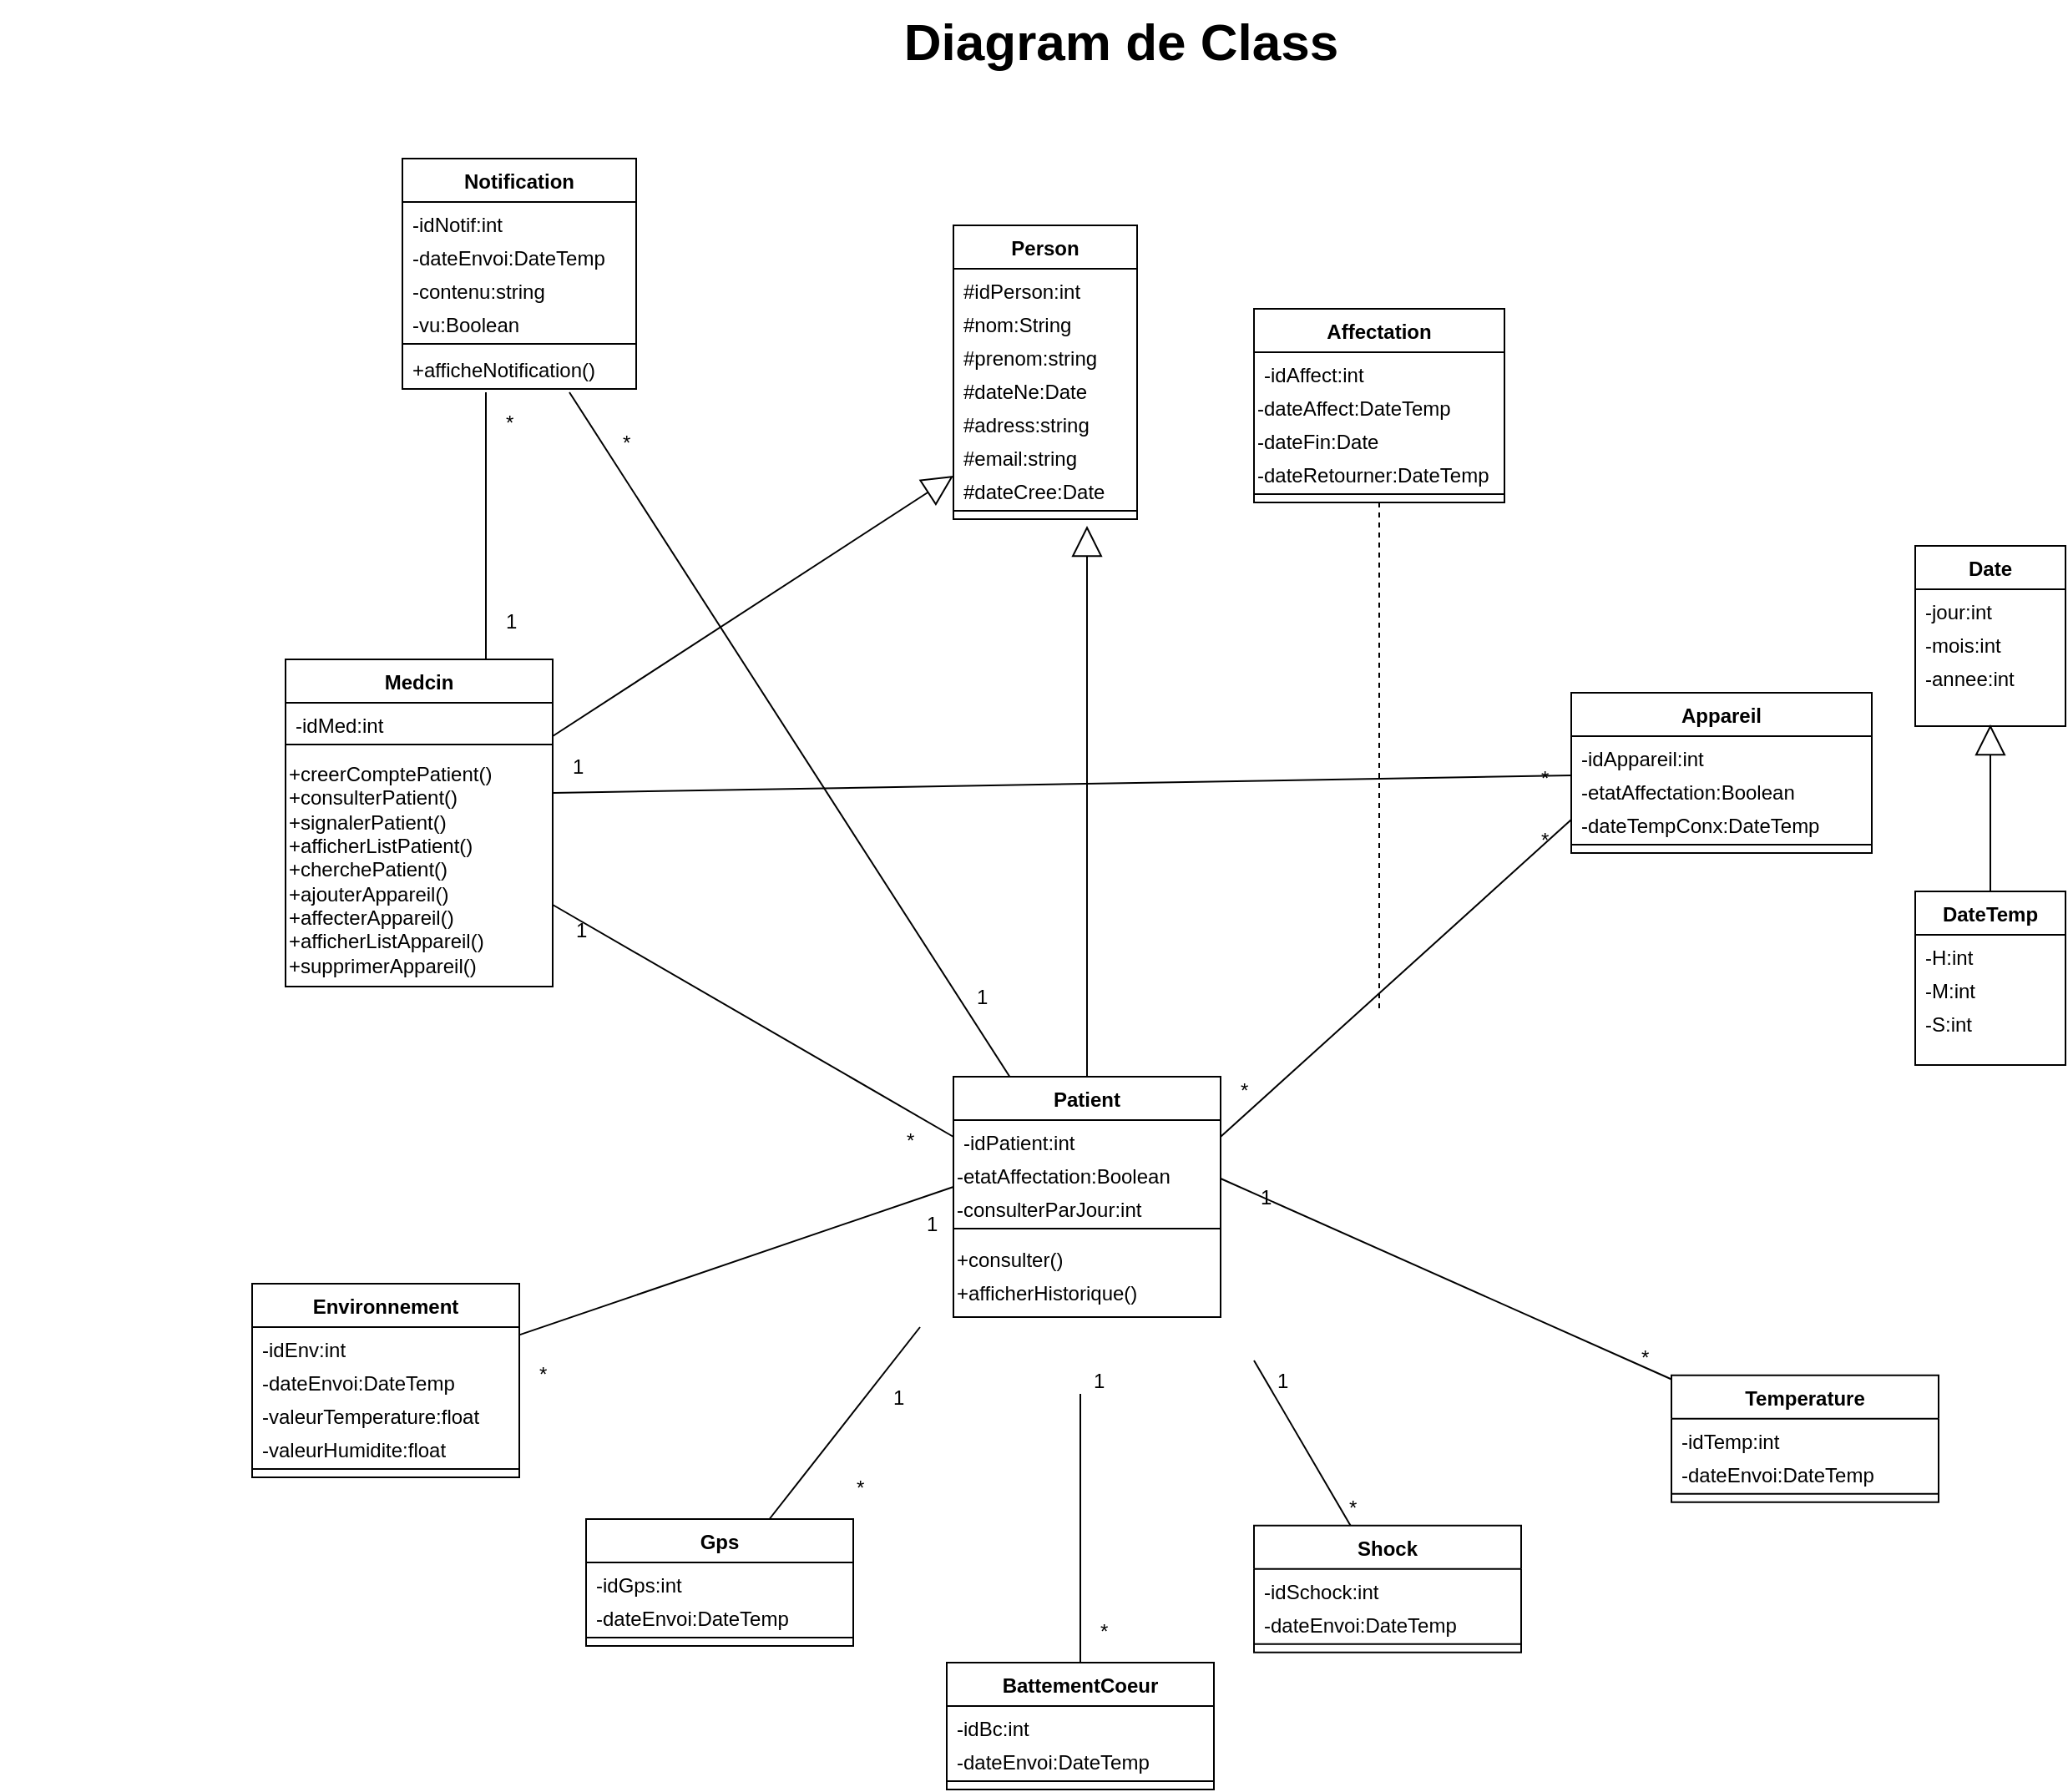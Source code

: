 <mxfile version="20.7.4" type="github">
  <diagram id="C5RBs43oDa-KdzZeNtuy" name="Page-1">
    <mxGraphModel dx="545" dy="344" grid="1" gridSize="10" guides="1" tooltips="1" connect="1" arrows="1" fold="1" page="1" pageScale="1" pageWidth="1200" pageHeight="1200" math="0" shadow="0">
      <root>
        <mxCell id="WIyWlLk6GJQsqaUBKTNV-0" />
        <mxCell id="WIyWlLk6GJQsqaUBKTNV-1" parent="WIyWlLk6GJQsqaUBKTNV-0" />
        <mxCell id="Skbbb8CCbyP5ibG20lvN-107" style="edgeStyle=none;orthogonalLoop=1;jettySize=auto;html=1;strokeColor=default;startArrow=none;startFill=0;endArrow=block;endFill=0;endSize=16;" edge="1" parent="WIyWlLk6GJQsqaUBKTNV-1" source="zkfFHV4jXpPFQw0GAbJ--0">
          <mxGeometry relative="1" as="geometry">
            <mxPoint x="500" y="320" as="targetPoint" />
          </mxGeometry>
        </mxCell>
        <mxCell id="Skbbb8CCbyP5ibG20lvN-108" style="edgeStyle=none;orthogonalLoop=1;jettySize=auto;html=1;strokeColor=default;startArrow=none;startFill=0;endArrow=none;endFill=0;exitX=0.75;exitY=0;exitDx=0;exitDy=0;" edge="1" parent="WIyWlLk6GJQsqaUBKTNV-1" source="zkfFHV4jXpPFQw0GAbJ--0">
          <mxGeometry x="0.375" y="-10" relative="1" as="geometry">
            <mxPoint x="220" y="270" as="targetPoint" />
            <mxPoint y="1" as="offset" />
          </mxGeometry>
        </mxCell>
        <mxCell id="zkfFHV4jXpPFQw0GAbJ--0" value="Medcin" style="swimlane;fontStyle=1;align=center;verticalAlign=top;childLayout=stackLayout;horizontal=1;startSize=26;horizontalStack=0;resizeParent=1;resizeLast=0;collapsible=1;marginBottom=0;rounded=0;shadow=0;strokeWidth=1;" parent="WIyWlLk6GJQsqaUBKTNV-1" vertex="1">
          <mxGeometry x="100" y="430" width="160" height="196" as="geometry">
            <mxRectangle x="230" y="140" width="160" height="26" as="alternateBounds" />
          </mxGeometry>
        </mxCell>
        <mxCell id="zkfFHV4jXpPFQw0GAbJ--1" value="-idMed:int&#xa;" style="text;align=left;verticalAlign=top;spacingLeft=4;spacingRight=4;overflow=hidden;rotatable=0;points=[[0,0.5],[1,0.5]];portConstraint=eastwest;" parent="zkfFHV4jXpPFQw0GAbJ--0" vertex="1">
          <mxGeometry y="26" width="160" height="20" as="geometry" />
        </mxCell>
        <mxCell id="zkfFHV4jXpPFQw0GAbJ--4" value="" style="line;html=1;strokeWidth=1;align=left;verticalAlign=middle;spacingTop=8;spacingLeft=3;spacingRight=8;rotatable=0;labelPosition=right;points=[];portConstraint=eastwest;fontSize=5;labelBackgroundColor=default;fontColor=default;spacing=3;" parent="zkfFHV4jXpPFQw0GAbJ--0" vertex="1">
          <mxGeometry y="46" width="160" height="10" as="geometry" />
        </mxCell>
        <mxCell id="Skbbb8CCbyP5ibG20lvN-154" value="&lt;font style=&quot;font-size: 12px;&quot;&gt;&lt;span data-lucid-content=&quot;{&amp;quot;t&amp;quot;:&amp;quot;+creerComptePatient()\n+consulterPatient()\n+signalerPatient()\n+afficherListPatient()\n+cherchePatient()\n+ajouterAppareil()\n+affecterAppareil()\n+afficherListAppareil()\n+supprimerAppareil()\n&amp;quot;,&amp;quot;m&amp;quot;:[{&amp;quot;s&amp;quot;:0,&amp;quot;n&amp;quot;:&amp;quot;c&amp;quot;,&amp;quot;v&amp;quot;:&amp;quot;#333333ff&amp;quot;,&amp;quot;e&amp;quot;:186}]}&quot; data-lucid-type=&quot;application/vnd.lucid.text&quot; style=&quot;font-size: 12px;&quot;&gt;&lt;span style=&quot;font-size: 12px;&quot;&gt;+creerComptePatient()&lt;br style=&quot;font-size: 12px;&quot;&gt;&lt;/span&gt;&lt;span style=&quot;font-size: 12px;&quot;&gt;+consulterPatient()&lt;br style=&quot;font-size: 12px;&quot;&gt;&lt;/span&gt;&lt;span style=&quot;font-size: 12px;&quot;&gt;+signalerPatient()&lt;br style=&quot;font-size: 12px;&quot;&gt;&lt;/span&gt;&lt;span style=&quot;font-size: 12px;&quot;&gt;+afficherListPatient()&lt;br style=&quot;font-size: 12px;&quot;&gt;&lt;/span&gt;&lt;span style=&quot;font-size: 12px;&quot;&gt;+cherchePatient()&lt;br style=&quot;font-size: 12px;&quot;&gt;&lt;/span&gt;&lt;span style=&quot;font-size: 12px;&quot;&gt;+ajouterAppareil()&lt;br style=&quot;font-size: 12px;&quot;&gt;&lt;/span&gt;&lt;span style=&quot;font-size: 12px;&quot;&gt;+affecterAppareil()&lt;br style=&quot;font-size: 12px;&quot;&gt;&lt;/span&gt;&lt;span style=&quot;font-size: 12px;&quot;&gt;+afficherListAppareil()&lt;br style=&quot;font-size: 12px;&quot;&gt;&lt;/span&gt;&lt;span style=&quot;font-size: 12px;&quot;&gt;+supprimerAppareil()&lt;br style=&quot;font-size: 12px;&quot;&gt;&lt;/span&gt;&lt;/span&gt;&lt;/font&gt;" style="text;html=1;align=left;verticalAlign=middle;resizable=0;points=[];autosize=1;strokeColor=none;fillColor=none;fontSize=12;fontColor=default;horizontal=1;labelBackgroundColor=none;" vertex="1" parent="zkfFHV4jXpPFQw0GAbJ--0">
          <mxGeometry y="56" width="160" height="140" as="geometry" />
        </mxCell>
        <mxCell id="zkfFHV4jXpPFQw0GAbJ--17" value="Appareil" style="swimlane;fontStyle=1;align=center;verticalAlign=top;childLayout=stackLayout;horizontal=1;startSize=26;horizontalStack=0;resizeParent=1;resizeLast=0;collapsible=1;marginBottom=0;rounded=0;shadow=0;strokeWidth=1;" parent="WIyWlLk6GJQsqaUBKTNV-1" vertex="1">
          <mxGeometry x="870" y="450" width="180" height="96" as="geometry">
            <mxRectangle x="550" y="140" width="160" height="26" as="alternateBounds" />
          </mxGeometry>
        </mxCell>
        <mxCell id="zkfFHV4jXpPFQw0GAbJ--20" value="-idAppareil:int" style="text;align=left;verticalAlign=top;spacingLeft=4;spacingRight=4;overflow=hidden;rotatable=0;points=[[0,0.5],[1,0.5]];portConstraint=eastwest;rounded=0;shadow=0;html=0;" parent="zkfFHV4jXpPFQw0GAbJ--17" vertex="1">
          <mxGeometry y="26" width="180" height="20" as="geometry" />
        </mxCell>
        <mxCell id="zkfFHV4jXpPFQw0GAbJ--21" value="-etatAffectation:Boolean" style="text;align=left;verticalAlign=top;spacingLeft=4;spacingRight=4;overflow=hidden;rotatable=0;points=[[0,0.5],[1,0.5]];portConstraint=eastwest;rounded=0;shadow=0;html=0;" parent="zkfFHV4jXpPFQw0GAbJ--17" vertex="1">
          <mxGeometry y="46" width="180" height="20" as="geometry" />
        </mxCell>
        <mxCell id="zkfFHV4jXpPFQw0GAbJ--22" value="-dateTempConx:DateTemp" style="text;align=left;verticalAlign=top;spacingLeft=4;spacingRight=4;overflow=hidden;rotatable=0;points=[[0,0.5],[1,0.5]];portConstraint=eastwest;rounded=0;shadow=0;html=0;" parent="zkfFHV4jXpPFQw0GAbJ--17" vertex="1">
          <mxGeometry y="66" width="180" height="20" as="geometry" />
        </mxCell>
        <mxCell id="zkfFHV4jXpPFQw0GAbJ--23" value="" style="line;html=1;strokeWidth=1;align=left;verticalAlign=middle;spacingTop=-1;spacingLeft=3;spacingRight=3;rotatable=0;labelPosition=right;points=[];portConstraint=eastwest;" parent="zkfFHV4jXpPFQw0GAbJ--17" vertex="1">
          <mxGeometry y="86" width="180" height="10" as="geometry" />
        </mxCell>
        <mxCell id="zkfFHV4jXpPFQw0GAbJ--26" value="" style="endArrow=none;shadow=0;strokeWidth=1;rounded=0;endFill=0;elbow=vertical;startArrow=none;startFill=0;" parent="WIyWlLk6GJQsqaUBKTNV-1" target="zkfFHV4jXpPFQw0GAbJ--17" edge="1">
          <mxGeometry x="0.5" y="41" relative="1" as="geometry">
            <mxPoint x="260" y="510" as="sourcePoint" />
            <mxPoint x="930" y="502" as="targetPoint" />
            <mxPoint x="-40" y="32" as="offset" />
          </mxGeometry>
        </mxCell>
        <mxCell id="zkfFHV4jXpPFQw0GAbJ--27" value="1" style="resizable=0;align=left;verticalAlign=bottom;labelBackgroundColor=none;fontSize=12;" parent="zkfFHV4jXpPFQw0GAbJ--26" connectable="0" vertex="1">
          <mxGeometry x="-1" relative="1" as="geometry">
            <mxPoint x="10" y="-7" as="offset" />
          </mxGeometry>
        </mxCell>
        <mxCell id="Skbbb8CCbyP5ibG20lvN-1" value="*" style="resizable=0;align=left;verticalAlign=bottom;labelBackgroundColor=none;fontSize=12;" connectable="0" vertex="1" parent="WIyWlLk6GJQsqaUBKTNV-1">
          <mxGeometry x="850.0" y="510.001" as="geometry" />
        </mxCell>
        <mxCell id="Skbbb8CCbyP5ibG20lvN-67" style="edgeStyle=none;orthogonalLoop=1;jettySize=auto;html=1;entryX=0;entryY=0.5;entryDx=0;entryDy=0;strokeColor=default;startArrow=none;startFill=0;endArrow=none;endFill=0;exitX=1;exitY=0.5;exitDx=0;exitDy=0;" edge="1" parent="WIyWlLk6GJQsqaUBKTNV-1" source="Skbbb8CCbyP5ibG20lvN-11" target="zkfFHV4jXpPFQw0GAbJ--22">
          <mxGeometry relative="1" as="geometry" />
        </mxCell>
        <mxCell id="Skbbb8CCbyP5ibG20lvN-105" style="edgeStyle=none;orthogonalLoop=1;jettySize=auto;html=1;strokeColor=default;startArrow=none;startFill=0;endArrow=none;endFill=0;" edge="1" parent="WIyWlLk6GJQsqaUBKTNV-1" source="Skbbb8CCbyP5ibG20lvN-10">
          <mxGeometry relative="1" as="geometry">
            <mxPoint x="270" y="270" as="targetPoint" />
          </mxGeometry>
        </mxCell>
        <mxCell id="Skbbb8CCbyP5ibG20lvN-106" style="edgeStyle=none;orthogonalLoop=1;jettySize=auto;html=1;strokeColor=default;startArrow=none;startFill=0;endArrow=block;endFill=0;endSize=16;" edge="1" parent="WIyWlLk6GJQsqaUBKTNV-1" source="Skbbb8CCbyP5ibG20lvN-10">
          <mxGeometry relative="1" as="geometry">
            <mxPoint x="580" y="350" as="targetPoint" />
          </mxGeometry>
        </mxCell>
        <mxCell id="Skbbb8CCbyP5ibG20lvN-10" value="Patient" style="swimlane;fontStyle=1;align=center;verticalAlign=top;childLayout=stackLayout;horizontal=1;startSize=26;horizontalStack=0;resizeParent=1;resizeParentMax=0;resizeLast=0;collapsible=1;marginBottom=0;" vertex="1" parent="WIyWlLk6GJQsqaUBKTNV-1">
          <mxGeometry x="500" y="680" width="160" height="144" as="geometry" />
        </mxCell>
        <mxCell id="Skbbb8CCbyP5ibG20lvN-11" value="-idPatient:int&#xa;" style="text;strokeColor=none;fillColor=none;align=left;verticalAlign=top;spacingLeft=4;spacingRight=4;overflow=hidden;rotatable=0;points=[[0,0.5],[1,0.5]];portConstraint=eastwest;" vertex="1" parent="Skbbb8CCbyP5ibG20lvN-10">
          <mxGeometry y="26" width="160" height="20" as="geometry" />
        </mxCell>
        <mxCell id="Skbbb8CCbyP5ibG20lvN-16" value="-etatAffectation:Boolean" style="text;strokeColor=none;align=left;fillColor=none;html=1;verticalAlign=top;whiteSpace=wrap;rounded=0;" vertex="1" parent="Skbbb8CCbyP5ibG20lvN-10">
          <mxGeometry y="46" width="160" height="20" as="geometry" />
        </mxCell>
        <mxCell id="Skbbb8CCbyP5ibG20lvN-17" value="-consulterParJour:int" style="text;strokeColor=none;align=left;fillColor=none;html=1;verticalAlign=top;whiteSpace=wrap;rounded=0;" vertex="1" parent="Skbbb8CCbyP5ibG20lvN-10">
          <mxGeometry y="66" width="160" height="20" as="geometry" />
        </mxCell>
        <mxCell id="Skbbb8CCbyP5ibG20lvN-12" value="" style="line;strokeWidth=1;fillColor=none;align=left;verticalAlign=middle;spacingTop=-1;spacingLeft=3;spacingRight=3;rotatable=0;labelPosition=right;points=[];portConstraint=eastwest;strokeColor=inherit;" vertex="1" parent="Skbbb8CCbyP5ibG20lvN-10">
          <mxGeometry y="86" width="160" height="10" as="geometry" />
        </mxCell>
        <mxCell id="Skbbb8CCbyP5ibG20lvN-162" value="&lt;div&gt;+consulter()&lt;/div&gt;&lt;div&gt;&lt;br&gt;&lt;/div&gt;&lt;div&gt;&lt;br&gt;&lt;/div&gt;" style="text;strokeColor=none;align=left;fillColor=none;html=1;verticalAlign=top;whiteSpace=wrap;rounded=0;" vertex="1" parent="Skbbb8CCbyP5ibG20lvN-10">
          <mxGeometry y="96" width="160" height="20" as="geometry" />
        </mxCell>
        <mxCell id="Skbbb8CCbyP5ibG20lvN-165" value="+afficherHistorique()" style="text;whiteSpace=wrap;html=1;fontSize=12;fontColor=default;" vertex="1" parent="Skbbb8CCbyP5ibG20lvN-10">
          <mxGeometry y="116" width="160" height="28" as="geometry" />
        </mxCell>
        <mxCell id="Skbbb8CCbyP5ibG20lvN-14" style="orthogonalLoop=1;jettySize=auto;html=1;entryX=0;entryY=0.5;entryDx=0;entryDy=0;strokeColor=default;startArrow=none;startFill=0;endArrow=none;endFill=0;exitX=1;exitY=0.75;exitDx=0;exitDy=0;" edge="1" parent="WIyWlLk6GJQsqaUBKTNV-1" source="zkfFHV4jXpPFQw0GAbJ--0" target="Skbbb8CCbyP5ibG20lvN-11">
          <mxGeometry relative="1" as="geometry">
            <mxPoint x="190" y="770" as="sourcePoint" />
            <mxPoint x="500" y="570" as="targetPoint" />
            <Array as="points" />
          </mxGeometry>
        </mxCell>
        <mxCell id="Skbbb8CCbyP5ibG20lvN-69" style="edgeStyle=none;orthogonalLoop=1;jettySize=auto;html=1;strokeColor=default;startArrow=none;startFill=0;endArrow=none;endFill=0;dashed=1;" edge="1" parent="WIyWlLk6GJQsqaUBKTNV-1" source="Skbbb8CCbyP5ibG20lvN-18">
          <mxGeometry relative="1" as="geometry">
            <mxPoint x="755" y="640" as="targetPoint" />
          </mxGeometry>
        </mxCell>
        <mxCell id="Skbbb8CCbyP5ibG20lvN-18" value="Affectation" style="swimlane;fontStyle=1;align=center;verticalAlign=top;childLayout=stackLayout;horizontal=1;startSize=26;horizontalStack=0;resizeParent=1;resizeParentMax=0;resizeLast=0;collapsible=1;marginBottom=0;" vertex="1" parent="WIyWlLk6GJQsqaUBKTNV-1">
          <mxGeometry x="680" y="220" width="150" height="116" as="geometry" />
        </mxCell>
        <mxCell id="Skbbb8CCbyP5ibG20lvN-19" value="-idAffect:int&#xa;" style="text;strokeColor=none;fillColor=none;align=left;verticalAlign=top;spacingLeft=4;spacingRight=4;overflow=hidden;rotatable=0;points=[[0,0.5],[1,0.5]];portConstraint=eastwest;" vertex="1" parent="Skbbb8CCbyP5ibG20lvN-18">
          <mxGeometry y="26" width="150" height="20" as="geometry" />
        </mxCell>
        <mxCell id="Skbbb8CCbyP5ibG20lvN-20" value="&lt;div align=&quot;left&quot;&gt;-dateAffect:DateTemp&lt;/div&gt;" style="text;strokeColor=none;align=left;fillColor=none;html=1;verticalAlign=top;whiteSpace=wrap;rounded=0;" vertex="1" parent="Skbbb8CCbyP5ibG20lvN-18">
          <mxGeometry y="46" width="150" height="20" as="geometry" />
        </mxCell>
        <mxCell id="Skbbb8CCbyP5ibG20lvN-21" value="-dateFin:Date" style="text;strokeColor=none;align=left;fillColor=none;html=1;verticalAlign=top;whiteSpace=wrap;rounded=0;" vertex="1" parent="Skbbb8CCbyP5ibG20lvN-18">
          <mxGeometry y="66" width="150" height="20" as="geometry" />
        </mxCell>
        <mxCell id="Skbbb8CCbyP5ibG20lvN-24" value="&lt;div&gt;-dateRetourner:DateTemp&lt;/div&gt;" style="text;strokeColor=none;align=left;fillColor=none;html=1;verticalAlign=top;whiteSpace=wrap;rounded=0;" vertex="1" parent="Skbbb8CCbyP5ibG20lvN-18">
          <mxGeometry y="86" width="150" height="20" as="geometry" />
        </mxCell>
        <mxCell id="Skbbb8CCbyP5ibG20lvN-22" value="" style="line;strokeWidth=1;fillColor=none;align=left;verticalAlign=middle;spacingTop=-1;spacingLeft=3;spacingRight=3;rotatable=0;labelPosition=right;points=[];portConstraint=eastwest;strokeColor=inherit;" vertex="1" parent="Skbbb8CCbyP5ibG20lvN-18">
          <mxGeometry y="106" width="150" height="10" as="geometry" />
        </mxCell>
        <mxCell id="Skbbb8CCbyP5ibG20lvN-39" value="Date" style="swimlane;fontStyle=1;align=center;verticalAlign=top;childLayout=stackLayout;horizontal=1;startSize=26;horizontalStack=0;resizeParent=1;resizeLast=0;collapsible=1;marginBottom=0;rounded=0;shadow=0;strokeWidth=1;" vertex="1" parent="WIyWlLk6GJQsqaUBKTNV-1">
          <mxGeometry x="1076" y="362" width="90" height="108" as="geometry">
            <mxRectangle x="550" y="140" width="160" height="26" as="alternateBounds" />
          </mxGeometry>
        </mxCell>
        <mxCell id="Skbbb8CCbyP5ibG20lvN-40" value="-jour:int" style="text;align=left;verticalAlign=top;spacingLeft=4;spacingRight=4;overflow=hidden;rotatable=0;points=[[0,0.5],[1,0.5]];portConstraint=eastwest;rounded=0;shadow=0;html=0;" vertex="1" parent="Skbbb8CCbyP5ibG20lvN-39">
          <mxGeometry y="26" width="90" height="20" as="geometry" />
        </mxCell>
        <mxCell id="Skbbb8CCbyP5ibG20lvN-41" value="-mois:int" style="text;align=left;verticalAlign=top;spacingLeft=4;spacingRight=4;overflow=hidden;rotatable=0;points=[[0,0.5],[1,0.5]];portConstraint=eastwest;rounded=0;shadow=0;html=0;" vertex="1" parent="Skbbb8CCbyP5ibG20lvN-39">
          <mxGeometry y="46" width="90" height="20" as="geometry" />
        </mxCell>
        <mxCell id="Skbbb8CCbyP5ibG20lvN-42" value="-annee:int" style="text;align=left;verticalAlign=top;spacingLeft=4;spacingRight=4;overflow=hidden;rotatable=0;points=[[0,0.5],[1,0.5]];portConstraint=eastwest;rounded=0;shadow=0;html=0;" vertex="1" parent="Skbbb8CCbyP5ibG20lvN-39">
          <mxGeometry y="66" width="90" height="20" as="geometry" />
        </mxCell>
        <mxCell id="Skbbb8CCbyP5ibG20lvN-59" style="edgeStyle=none;orthogonalLoop=1;jettySize=auto;html=1;strokeColor=default;startArrow=none;startFill=0;endArrow=block;endFill=0;endSize=16;" edge="1" parent="WIyWlLk6GJQsqaUBKTNV-1" source="Skbbb8CCbyP5ibG20lvN-53">
          <mxGeometry relative="1" as="geometry">
            <mxPoint x="1121" y="469" as="targetPoint" />
          </mxGeometry>
        </mxCell>
        <mxCell id="Skbbb8CCbyP5ibG20lvN-53" value="DateTemp" style="swimlane;fontStyle=1;align=center;verticalAlign=top;childLayout=stackLayout;horizontal=1;startSize=26;horizontalStack=0;resizeParent=1;resizeLast=0;collapsible=1;marginBottom=0;rounded=0;shadow=0;strokeWidth=1;" vertex="1" parent="WIyWlLk6GJQsqaUBKTNV-1">
          <mxGeometry x="1076" y="569" width="90" height="104" as="geometry">
            <mxRectangle x="550" y="140" width="160" height="26" as="alternateBounds" />
          </mxGeometry>
        </mxCell>
        <mxCell id="Skbbb8CCbyP5ibG20lvN-54" value="-H:int" style="text;align=left;verticalAlign=top;spacingLeft=4;spacingRight=4;overflow=hidden;rotatable=0;points=[[0,0.5],[1,0.5]];portConstraint=eastwest;rounded=0;shadow=0;html=0;" vertex="1" parent="Skbbb8CCbyP5ibG20lvN-53">
          <mxGeometry y="26" width="90" height="20" as="geometry" />
        </mxCell>
        <mxCell id="Skbbb8CCbyP5ibG20lvN-55" value="-M:int" style="text;align=left;verticalAlign=top;spacingLeft=4;spacingRight=4;overflow=hidden;rotatable=0;points=[[0,0.5],[1,0.5]];portConstraint=eastwest;rounded=0;shadow=0;html=0;" vertex="1" parent="Skbbb8CCbyP5ibG20lvN-53">
          <mxGeometry y="46" width="90" height="20" as="geometry" />
        </mxCell>
        <mxCell id="Skbbb8CCbyP5ibG20lvN-57" value="-S:int" style="text;align=left;verticalAlign=top;spacingLeft=4;spacingRight=4;overflow=hidden;rotatable=0;points=[[0,0.5],[1,0.5]];portConstraint=eastwest;rounded=0;shadow=0;html=0;" vertex="1" parent="Skbbb8CCbyP5ibG20lvN-53">
          <mxGeometry y="66" width="90" height="20" as="geometry" />
        </mxCell>
        <mxCell id="Skbbb8CCbyP5ibG20lvN-72" style="edgeStyle=none;orthogonalLoop=1;jettySize=auto;html=1;strokeColor=default;startArrow=none;startFill=0;endArrow=none;endFill=0;" edge="1" parent="WIyWlLk6GJQsqaUBKTNV-1" target="Skbbb8CCbyP5ibG20lvN-73">
          <mxGeometry relative="1" as="geometry">
            <mxPoint x="360" y="990" as="targetPoint" />
            <mxPoint x="480" y="830" as="sourcePoint" />
          </mxGeometry>
        </mxCell>
        <mxCell id="Skbbb8CCbyP5ibG20lvN-73" value="Gps" style="swimlane;fontStyle=1;align=center;verticalAlign=top;childLayout=stackLayout;horizontal=1;startSize=26;horizontalStack=0;resizeParent=1;resizeParentMax=0;resizeLast=0;collapsible=1;marginBottom=0;" vertex="1" parent="WIyWlLk6GJQsqaUBKTNV-1">
          <mxGeometry x="280" y="945" width="160" height="76" as="geometry" />
        </mxCell>
        <mxCell id="Skbbb8CCbyP5ibG20lvN-74" value="-idGps:int" style="text;strokeColor=none;fillColor=none;align=left;verticalAlign=top;spacingLeft=4;spacingRight=4;overflow=hidden;rotatable=0;points=[[0,0.5],[1,0.5]];portConstraint=eastwest;" vertex="1" parent="Skbbb8CCbyP5ibG20lvN-73">
          <mxGeometry y="26" width="160" height="20" as="geometry" />
        </mxCell>
        <mxCell id="Skbbb8CCbyP5ibG20lvN-89" value="-dateEnvoi:DateTemp" style="text;strokeColor=none;fillColor=none;align=left;verticalAlign=top;spacingLeft=4;spacingRight=4;overflow=hidden;rotatable=0;points=[[0,0.5],[1,0.5]];portConstraint=eastwest;" vertex="1" parent="Skbbb8CCbyP5ibG20lvN-73">
          <mxGeometry y="46" width="160" height="20" as="geometry" />
        </mxCell>
        <mxCell id="Skbbb8CCbyP5ibG20lvN-75" value="" style="line;strokeWidth=1;fillColor=none;align=left;verticalAlign=middle;spacingTop=-1;spacingLeft=3;spacingRight=3;rotatable=0;labelPosition=right;points=[];portConstraint=eastwest;strokeColor=inherit;" vertex="1" parent="Skbbb8CCbyP5ibG20lvN-73">
          <mxGeometry y="66" width="160" height="10" as="geometry" />
        </mxCell>
        <mxCell id="Skbbb8CCbyP5ibG20lvN-81" style="edgeStyle=none;orthogonalLoop=1;jettySize=auto;html=1;strokeColor=default;startArrow=none;startFill=0;endArrow=none;endFill=0;exitX=0;exitY=0;exitDx=0;exitDy=0;" edge="1" target="Skbbb8CCbyP5ibG20lvN-82" parent="WIyWlLk6GJQsqaUBKTNV-1" source="Skbbb8CCbyP5ibG20lvN-17">
          <mxGeometry relative="1" as="geometry">
            <mxPoint x="160" y="849" as="targetPoint" />
            <mxPoint x="365.143" y="695" as="sourcePoint" />
          </mxGeometry>
        </mxCell>
        <mxCell id="Skbbb8CCbyP5ibG20lvN-82" value="Environnement" style="swimlane;fontStyle=1;align=center;verticalAlign=top;childLayout=stackLayout;horizontal=1;startSize=26;horizontalStack=0;resizeParent=1;resizeParentMax=0;resizeLast=0;collapsible=1;marginBottom=0;" vertex="1" parent="WIyWlLk6GJQsqaUBKTNV-1">
          <mxGeometry x="80" y="804" width="160" height="116" as="geometry" />
        </mxCell>
        <mxCell id="Skbbb8CCbyP5ibG20lvN-83" value="-idEnv:int" style="text;strokeColor=none;fillColor=none;align=left;verticalAlign=top;spacingLeft=4;spacingRight=4;overflow=hidden;rotatable=0;points=[[0,0.5],[1,0.5]];portConstraint=eastwest;" vertex="1" parent="Skbbb8CCbyP5ibG20lvN-82">
          <mxGeometry y="26" width="160" height="20" as="geometry" />
        </mxCell>
        <mxCell id="Skbbb8CCbyP5ibG20lvN-84" value="-dateEnvoi:DateTemp" style="text;strokeColor=none;fillColor=none;align=left;verticalAlign=top;spacingLeft=4;spacingRight=4;overflow=hidden;rotatable=0;points=[[0,0.5],[1,0.5]];portConstraint=eastwest;" vertex="1" parent="Skbbb8CCbyP5ibG20lvN-82">
          <mxGeometry y="46" width="160" height="20" as="geometry" />
        </mxCell>
        <mxCell id="Skbbb8CCbyP5ibG20lvN-85" value="-valeurTemperature:float" style="text;strokeColor=none;fillColor=none;align=left;verticalAlign=top;spacingLeft=4;spacingRight=4;overflow=hidden;rotatable=0;points=[[0,0.5],[1,0.5]];portConstraint=eastwest;" vertex="1" parent="Skbbb8CCbyP5ibG20lvN-82">
          <mxGeometry y="66" width="160" height="20" as="geometry" />
        </mxCell>
        <mxCell id="Skbbb8CCbyP5ibG20lvN-86" value="-valeurHumidite:float" style="text;strokeColor=none;fillColor=none;align=left;verticalAlign=top;spacingLeft=4;spacingRight=4;overflow=hidden;rotatable=0;points=[[0,0.5],[1,0.5]];portConstraint=eastwest;" vertex="1" parent="Skbbb8CCbyP5ibG20lvN-82">
          <mxGeometry y="86" width="160" height="20" as="geometry" />
        </mxCell>
        <mxCell id="Skbbb8CCbyP5ibG20lvN-87" value="" style="line;strokeWidth=1;fillColor=none;align=left;verticalAlign=middle;spacingTop=-1;spacingLeft=3;spacingRight=3;rotatable=0;labelPosition=right;points=[];portConstraint=eastwest;strokeColor=inherit;" vertex="1" parent="Skbbb8CCbyP5ibG20lvN-82">
          <mxGeometry y="106" width="160" height="10" as="geometry" />
        </mxCell>
        <mxCell id="Skbbb8CCbyP5ibG20lvN-90" style="edgeStyle=none;orthogonalLoop=1;jettySize=auto;html=1;strokeColor=default;startArrow=none;startFill=0;endArrow=none;endFill=0;" edge="1" target="Skbbb8CCbyP5ibG20lvN-91" parent="WIyWlLk6GJQsqaUBKTNV-1">
          <mxGeometry relative="1" as="geometry">
            <mxPoint x="606" y="1018.87" as="targetPoint" />
            <mxPoint x="576" y="870" as="sourcePoint" />
          </mxGeometry>
        </mxCell>
        <mxCell id="Skbbb8CCbyP5ibG20lvN-91" value="BattementCoeur" style="swimlane;fontStyle=1;align=center;verticalAlign=top;childLayout=stackLayout;horizontal=1;startSize=26;horizontalStack=0;resizeParent=1;resizeParentMax=0;resizeLast=0;collapsible=1;marginBottom=0;" vertex="1" parent="WIyWlLk6GJQsqaUBKTNV-1">
          <mxGeometry x="496" y="1031" width="160" height="76" as="geometry" />
        </mxCell>
        <mxCell id="Skbbb8CCbyP5ibG20lvN-92" value="-idBc:int" style="text;strokeColor=none;fillColor=none;align=left;verticalAlign=top;spacingLeft=4;spacingRight=4;overflow=hidden;rotatable=0;points=[[0,0.5],[1,0.5]];portConstraint=eastwest;" vertex="1" parent="Skbbb8CCbyP5ibG20lvN-91">
          <mxGeometry y="26" width="160" height="20" as="geometry" />
        </mxCell>
        <mxCell id="Skbbb8CCbyP5ibG20lvN-93" value="-dateEnvoi:DateTemp" style="text;strokeColor=none;fillColor=none;align=left;verticalAlign=top;spacingLeft=4;spacingRight=4;overflow=hidden;rotatable=0;points=[[0,0.5],[1,0.5]];portConstraint=eastwest;" vertex="1" parent="Skbbb8CCbyP5ibG20lvN-91">
          <mxGeometry y="46" width="160" height="20" as="geometry" />
        </mxCell>
        <mxCell id="Skbbb8CCbyP5ibG20lvN-94" value="" style="line;strokeWidth=1;fillColor=none;align=left;verticalAlign=middle;spacingTop=-1;spacingLeft=3;spacingRight=3;rotatable=0;labelPosition=right;points=[];portConstraint=eastwest;strokeColor=inherit;" vertex="1" parent="Skbbb8CCbyP5ibG20lvN-91">
          <mxGeometry y="66" width="160" height="10" as="geometry" />
        </mxCell>
        <mxCell id="Skbbb8CCbyP5ibG20lvN-95" style="edgeStyle=none;orthogonalLoop=1;jettySize=auto;html=1;strokeColor=default;startArrow=none;startFill=0;endArrow=none;endFill=0;" edge="1" target="Skbbb8CCbyP5ibG20lvN-96" parent="WIyWlLk6GJQsqaUBKTNV-1">
          <mxGeometry relative="1" as="geometry">
            <mxPoint x="760" y="993.87" as="targetPoint" />
            <mxPoint x="680" y="850" as="sourcePoint" />
          </mxGeometry>
        </mxCell>
        <mxCell id="Skbbb8CCbyP5ibG20lvN-96" value="Shock" style="swimlane;fontStyle=1;align=center;verticalAlign=top;childLayout=stackLayout;horizontal=1;startSize=26;horizontalStack=0;resizeParent=1;resizeParentMax=0;resizeLast=0;collapsible=1;marginBottom=0;" vertex="1" parent="WIyWlLk6GJQsqaUBKTNV-1">
          <mxGeometry x="680" y="948.87" width="160" height="76" as="geometry" />
        </mxCell>
        <mxCell id="Skbbb8CCbyP5ibG20lvN-97" value="-idSchock:int" style="text;strokeColor=none;fillColor=none;align=left;verticalAlign=top;spacingLeft=4;spacingRight=4;overflow=hidden;rotatable=0;points=[[0,0.5],[1,0.5]];portConstraint=eastwest;" vertex="1" parent="Skbbb8CCbyP5ibG20lvN-96">
          <mxGeometry y="26" width="160" height="20" as="geometry" />
        </mxCell>
        <mxCell id="Skbbb8CCbyP5ibG20lvN-98" value="-dateEnvoi:DateTemp" style="text;strokeColor=none;fillColor=none;align=left;verticalAlign=top;spacingLeft=4;spacingRight=4;overflow=hidden;rotatable=0;points=[[0,0.5],[1,0.5]];portConstraint=eastwest;" vertex="1" parent="Skbbb8CCbyP5ibG20lvN-96">
          <mxGeometry y="46" width="160" height="20" as="geometry" />
        </mxCell>
        <mxCell id="Skbbb8CCbyP5ibG20lvN-99" value="" style="line;strokeWidth=1;fillColor=none;align=left;verticalAlign=middle;spacingTop=-1;spacingLeft=3;spacingRight=3;rotatable=0;labelPosition=right;points=[];portConstraint=eastwest;strokeColor=inherit;" vertex="1" parent="Skbbb8CCbyP5ibG20lvN-96">
          <mxGeometry y="66" width="160" height="10" as="geometry" />
        </mxCell>
        <mxCell id="Skbbb8CCbyP5ibG20lvN-100" style="edgeStyle=none;orthogonalLoop=1;jettySize=auto;html=1;strokeColor=default;startArrow=none;startFill=0;endArrow=none;endFill=0;exitX=1;exitY=0.75;exitDx=0;exitDy=0;" edge="1" target="Skbbb8CCbyP5ibG20lvN-101" parent="WIyWlLk6GJQsqaUBKTNV-1" source="Skbbb8CCbyP5ibG20lvN-16">
          <mxGeometry relative="1" as="geometry">
            <mxPoint x="1010" y="903.87" as="targetPoint" />
            <mxPoint x="680" y="760" as="sourcePoint" />
          </mxGeometry>
        </mxCell>
        <mxCell id="Skbbb8CCbyP5ibG20lvN-101" value="Temperature" style="swimlane;fontStyle=1;align=center;verticalAlign=top;childLayout=stackLayout;horizontal=1;startSize=26;horizontalStack=0;resizeParent=1;resizeParentMax=0;resizeLast=0;collapsible=1;marginBottom=0;" vertex="1" parent="WIyWlLk6GJQsqaUBKTNV-1">
          <mxGeometry x="930" y="858.87" width="160" height="76" as="geometry" />
        </mxCell>
        <mxCell id="Skbbb8CCbyP5ibG20lvN-102" value="-idTemp:int" style="text;strokeColor=none;fillColor=none;align=left;verticalAlign=top;spacingLeft=4;spacingRight=4;overflow=hidden;rotatable=0;points=[[0,0.5],[1,0.5]];portConstraint=eastwest;" vertex="1" parent="Skbbb8CCbyP5ibG20lvN-101">
          <mxGeometry y="26" width="160" height="20" as="geometry" />
        </mxCell>
        <mxCell id="Skbbb8CCbyP5ibG20lvN-103" value="-dateEnvoi:DateTemp" style="text;strokeColor=none;fillColor=none;align=left;verticalAlign=top;spacingLeft=4;spacingRight=4;overflow=hidden;rotatable=0;points=[[0,0.5],[1,0.5]];portConstraint=eastwest;" vertex="1" parent="Skbbb8CCbyP5ibG20lvN-101">
          <mxGeometry y="46" width="160" height="20" as="geometry" />
        </mxCell>
        <mxCell id="Skbbb8CCbyP5ibG20lvN-104" value="" style="line;strokeWidth=1;fillColor=none;align=left;verticalAlign=middle;spacingTop=-1;spacingLeft=3;spacingRight=3;rotatable=0;labelPosition=right;points=[];portConstraint=eastwest;strokeColor=inherit;" vertex="1" parent="Skbbb8CCbyP5ibG20lvN-101">
          <mxGeometry y="66" width="160" height="10" as="geometry" />
        </mxCell>
        <mxCell id="Skbbb8CCbyP5ibG20lvN-109" value="Person" style="swimlane;fontStyle=1;align=center;verticalAlign=top;childLayout=stackLayout;horizontal=1;startSize=26;horizontalStack=0;resizeParent=1;resizeLast=0;collapsible=1;marginBottom=0;rounded=0;shadow=0;strokeWidth=1;" vertex="1" parent="WIyWlLk6GJQsqaUBKTNV-1">
          <mxGeometry x="500" y="170" width="110" height="176" as="geometry">
            <mxRectangle x="550" y="140" width="160" height="26" as="alternateBounds" />
          </mxGeometry>
        </mxCell>
        <mxCell id="Skbbb8CCbyP5ibG20lvN-110" value="#idPerson:int" style="text;align=left;verticalAlign=top;spacingLeft=4;spacingRight=4;overflow=hidden;rotatable=0;points=[[0,0.5],[1,0.5]];portConstraint=eastwest;rounded=0;shadow=0;html=0;" vertex="1" parent="Skbbb8CCbyP5ibG20lvN-109">
          <mxGeometry y="26" width="110" height="20" as="geometry" />
        </mxCell>
        <mxCell id="Skbbb8CCbyP5ibG20lvN-111" value="#nom:String" style="text;align=left;verticalAlign=top;spacingLeft=4;spacingRight=4;overflow=hidden;rotatable=0;points=[[0,0.5],[1,0.5]];portConstraint=eastwest;rounded=0;shadow=0;html=0;" vertex="1" parent="Skbbb8CCbyP5ibG20lvN-109">
          <mxGeometry y="46" width="110" height="20" as="geometry" />
        </mxCell>
        <mxCell id="Skbbb8CCbyP5ibG20lvN-112" value="#prenom:string" style="text;align=left;verticalAlign=top;spacingLeft=4;spacingRight=4;overflow=hidden;rotatable=0;points=[[0,0.5],[1,0.5]];portConstraint=eastwest;rounded=0;shadow=0;html=0;" vertex="1" parent="Skbbb8CCbyP5ibG20lvN-109">
          <mxGeometry y="66" width="110" height="20" as="geometry" />
        </mxCell>
        <mxCell id="Skbbb8CCbyP5ibG20lvN-135" value="#dateNe:Date" style="text;align=left;verticalAlign=top;spacingLeft=4;spacingRight=4;overflow=hidden;rotatable=0;points=[[0,0.5],[1,0.5]];portConstraint=eastwest;rounded=0;shadow=0;html=0;" vertex="1" parent="Skbbb8CCbyP5ibG20lvN-109">
          <mxGeometry y="86" width="110" height="20" as="geometry" />
        </mxCell>
        <mxCell id="Skbbb8CCbyP5ibG20lvN-134" value="#adress:string" style="text;align=left;verticalAlign=top;spacingLeft=4;spacingRight=4;overflow=hidden;rotatable=0;points=[[0,0.5],[1,0.5]];portConstraint=eastwest;rounded=0;shadow=0;html=0;" vertex="1" parent="Skbbb8CCbyP5ibG20lvN-109">
          <mxGeometry y="106" width="110" height="20" as="geometry" />
        </mxCell>
        <mxCell id="Skbbb8CCbyP5ibG20lvN-133" value="#email:string" style="text;align=left;verticalAlign=top;spacingLeft=4;spacingRight=4;overflow=hidden;rotatable=0;points=[[0,0.5],[1,0.5]];portConstraint=eastwest;rounded=0;shadow=0;html=0;" vertex="1" parent="Skbbb8CCbyP5ibG20lvN-109">
          <mxGeometry y="126" width="110" height="20" as="geometry" />
        </mxCell>
        <mxCell id="Skbbb8CCbyP5ibG20lvN-132" value="#dateCree:Date" style="text;align=left;verticalAlign=top;spacingLeft=4;spacingRight=4;overflow=hidden;rotatable=0;points=[[0,0.5],[1,0.5]];portConstraint=eastwest;rounded=0;shadow=0;html=0;" vertex="1" parent="Skbbb8CCbyP5ibG20lvN-109">
          <mxGeometry y="146" width="110" height="20" as="geometry" />
        </mxCell>
        <mxCell id="Skbbb8CCbyP5ibG20lvN-113" value="" style="line;html=1;strokeWidth=1;align=left;verticalAlign=middle;spacingTop=-1;spacingLeft=3;spacingRight=3;rotatable=0;labelPosition=right;points=[];portConstraint=eastwest;" vertex="1" parent="Skbbb8CCbyP5ibG20lvN-109">
          <mxGeometry y="166" width="110" height="10" as="geometry" />
        </mxCell>
        <mxCell id="Skbbb8CCbyP5ibG20lvN-114" value="Notification" style="swimlane;fontStyle=1;align=center;verticalAlign=top;childLayout=stackLayout;horizontal=1;startSize=26;horizontalStack=0;resizeParent=1;resizeLast=0;collapsible=1;marginBottom=0;rounded=0;shadow=0;strokeWidth=1;" vertex="1" parent="WIyWlLk6GJQsqaUBKTNV-1">
          <mxGeometry x="170" y="130" width="140" height="138" as="geometry">
            <mxRectangle x="550" y="140" width="160" height="26" as="alternateBounds" />
          </mxGeometry>
        </mxCell>
        <mxCell id="Skbbb8CCbyP5ibG20lvN-115" value="-idNotif:int" style="text;align=left;verticalAlign=top;spacingLeft=4;spacingRight=4;overflow=hidden;rotatable=0;points=[[0,0.5],[1,0.5]];portConstraint=eastwest;rounded=0;shadow=0;html=0;" vertex="1" parent="Skbbb8CCbyP5ibG20lvN-114">
          <mxGeometry y="26" width="140" height="20" as="geometry" />
        </mxCell>
        <mxCell id="Skbbb8CCbyP5ibG20lvN-145" value="-dateEnvoi:DateTemp" style="text;strokeColor=none;fillColor=none;align=left;verticalAlign=top;spacingLeft=4;spacingRight=4;overflow=hidden;rotatable=0;points=[[0,0.5],[1,0.5]];portConstraint=eastwest;" vertex="1" parent="Skbbb8CCbyP5ibG20lvN-114">
          <mxGeometry y="46" width="140" height="20" as="geometry" />
        </mxCell>
        <mxCell id="Skbbb8CCbyP5ibG20lvN-149" value="-contenu:string " style="text;strokeColor=none;fillColor=none;align=left;verticalAlign=top;spacingLeft=4;spacingRight=4;overflow=hidden;rotatable=0;points=[[0,0.5],[1,0.5]];portConstraint=eastwest;" vertex="1" parent="Skbbb8CCbyP5ibG20lvN-114">
          <mxGeometry y="66" width="140" height="20" as="geometry" />
        </mxCell>
        <mxCell id="Skbbb8CCbyP5ibG20lvN-147" value="-vu:Boolean" style="text;strokeColor=none;fillColor=none;align=left;verticalAlign=top;spacingLeft=4;spacingRight=4;overflow=hidden;rotatable=0;points=[[0,0.5],[1,0.5]];portConstraint=eastwest;" vertex="1" parent="Skbbb8CCbyP5ibG20lvN-114">
          <mxGeometry y="86" width="140" height="20" as="geometry" />
        </mxCell>
        <mxCell id="Skbbb8CCbyP5ibG20lvN-118" value="" style="line;html=1;strokeWidth=1;align=left;verticalAlign=middle;spacingTop=-1;spacingLeft=3;spacingRight=3;rotatable=0;labelPosition=right;points=[];portConstraint=eastwest;" vertex="1" parent="Skbbb8CCbyP5ibG20lvN-114">
          <mxGeometry y="106" width="140" height="10" as="geometry" />
        </mxCell>
        <mxCell id="Skbbb8CCbyP5ibG20lvN-156" value="+afficheNotification()" style="text;strokeColor=none;fillColor=none;align=left;verticalAlign=middle;spacingLeft=4;spacingRight=4;overflow=hidden;rotatable=0;points=[[0,0.5],[1,0.5]];portConstraint=eastwest;" vertex="1" parent="Skbbb8CCbyP5ibG20lvN-114">
          <mxGeometry y="116" width="140" height="20" as="geometry" />
        </mxCell>
        <mxCell id="Skbbb8CCbyP5ibG20lvN-119" value="*" style="resizable=0;align=left;verticalAlign=bottom;labelBackgroundColor=none;fontSize=12;" connectable="0" vertex="1" parent="WIyWlLk6GJQsqaUBKTNV-1">
          <mxGeometry x="370" y="750" as="geometry">
            <mxPoint x="300" y="-53" as="offset" />
          </mxGeometry>
        </mxCell>
        <mxCell id="Skbbb8CCbyP5ibG20lvN-120" value="*" style="resizable=0;align=left;verticalAlign=bottom;labelBackgroundColor=none;fontSize=12;" connectable="0" vertex="1" parent="WIyWlLk6GJQsqaUBKTNV-1">
          <mxGeometry x="550" y="600" as="geometry">
            <mxPoint x="300" y="-53" as="offset" />
          </mxGeometry>
        </mxCell>
        <mxCell id="Skbbb8CCbyP5ibG20lvN-121" value="*" style="resizable=0;align=left;verticalAlign=bottom;labelBackgroundColor=none;fontSize=12;" connectable="0" vertex="1" parent="WIyWlLk6GJQsqaUBKTNV-1">
          <mxGeometry x="610" y="910" as="geometry">
            <mxPoint x="300" y="-53" as="offset" />
          </mxGeometry>
        </mxCell>
        <mxCell id="Skbbb8CCbyP5ibG20lvN-122" value="*" style="resizable=0;align=left;verticalAlign=bottom;labelBackgroundColor=none;fontSize=12;" connectable="0" vertex="1" parent="WIyWlLk6GJQsqaUBKTNV-1">
          <mxGeometry x="435" y="1000" as="geometry">
            <mxPoint x="300" y="-53" as="offset" />
          </mxGeometry>
        </mxCell>
        <mxCell id="Skbbb8CCbyP5ibG20lvN-123" value="*" style="resizable=0;align=left;verticalAlign=bottom;labelBackgroundColor=none;fontSize=12;" connectable="0" vertex="1" parent="WIyWlLk6GJQsqaUBKTNV-1">
          <mxGeometry x="286" y="1074" as="geometry">
            <mxPoint x="300" y="-53" as="offset" />
          </mxGeometry>
        </mxCell>
        <mxCell id="Skbbb8CCbyP5ibG20lvN-124" value="*" style="resizable=0;align=left;verticalAlign=bottom;labelBackgroundColor=none;fontSize=12;" connectable="0" vertex="1" parent="WIyWlLk6GJQsqaUBKTNV-1">
          <mxGeometry x="140" y="988" as="geometry">
            <mxPoint x="300" y="-53" as="offset" />
          </mxGeometry>
        </mxCell>
        <mxCell id="Skbbb8CCbyP5ibG20lvN-125" value="*" style="resizable=0;align=left;verticalAlign=bottom;labelBackgroundColor=none;fontSize=12;" connectable="0" vertex="1" parent="WIyWlLk6GJQsqaUBKTNV-1">
          <mxGeometry x="-50" y="920" as="geometry">
            <mxPoint x="300" y="-53" as="offset" />
          </mxGeometry>
        </mxCell>
        <mxCell id="Skbbb8CCbyP5ibG20lvN-126" value="*" style="resizable=0;align=left;verticalAlign=bottom;labelBackgroundColor=none;fontSize=12;" connectable="0" vertex="1" parent="WIyWlLk6GJQsqaUBKTNV-1">
          <mxGeometry x="170" y="780" as="geometry">
            <mxPoint x="300" y="-53" as="offset" />
          </mxGeometry>
        </mxCell>
        <mxCell id="Skbbb8CCbyP5ibG20lvN-127" value="*" style="resizable=0;align=left;verticalAlign=bottom;labelBackgroundColor=none;fontSize=12;" connectable="0" vertex="1" parent="WIyWlLk6GJQsqaUBKTNV-1">
          <mxGeometry x="-70" y="350" as="geometry">
            <mxPoint x="300" y="-53" as="offset" />
          </mxGeometry>
        </mxCell>
        <mxCell id="Skbbb8CCbyP5ibG20lvN-128" value="1" style="resizable=0;align=left;verticalAlign=bottom;labelBackgroundColor=none;fontSize=12;" connectable="0" vertex="1" parent="WIyWlLk6GJQsqaUBKTNV-1">
          <mxGeometry x="230" y="416" as="geometry" />
        </mxCell>
        <mxCell id="Skbbb8CCbyP5ibG20lvN-129" value="1" style="resizable=0;align=left;verticalAlign=bottom;labelBackgroundColor=none;fontSize=12;" connectable="0" vertex="1" parent="WIyWlLk6GJQsqaUBKTNV-1">
          <mxGeometry x="390" y="530" as="geometry">
            <mxPoint x="292" y="231" as="offset" />
          </mxGeometry>
        </mxCell>
        <mxCell id="Skbbb8CCbyP5ibG20lvN-130" value="*" style="resizable=0;align=left;verticalAlign=bottom;labelBackgroundColor=none;fontSize=12;" connectable="0" vertex="1" parent="WIyWlLk6GJQsqaUBKTNV-1">
          <mxGeometry y="362" as="geometry">
            <mxPoint x="300" y="-53" as="offset" />
          </mxGeometry>
        </mxCell>
        <mxCell id="Skbbb8CCbyP5ibG20lvN-136" value="1" style="resizable=0;align=left;verticalAlign=bottom;labelBackgroundColor=none;fontSize=12;" connectable="0" vertex="1" parent="WIyWlLk6GJQsqaUBKTNV-1">
          <mxGeometry x="220" y="410" as="geometry">
            <mxPoint x="292" y="231" as="offset" />
          </mxGeometry>
        </mxCell>
        <mxCell id="Skbbb8CCbyP5ibG20lvN-137" value="1" style="resizable=0;align=left;verticalAlign=bottom;labelBackgroundColor=none;fontSize=12;" connectable="0" vertex="1" parent="WIyWlLk6GJQsqaUBKTNV-1">
          <mxGeometry x="400" y="640" as="geometry">
            <mxPoint x="292" y="231" as="offset" />
          </mxGeometry>
        </mxCell>
        <mxCell id="Skbbb8CCbyP5ibG20lvN-138" value="1" style="resizable=0;align=left;verticalAlign=bottom;labelBackgroundColor=none;fontSize=12;" connectable="0" vertex="1" parent="WIyWlLk6GJQsqaUBKTNV-1">
          <mxGeometry x="290" y="640" as="geometry">
            <mxPoint x="292" y="231" as="offset" />
          </mxGeometry>
        </mxCell>
        <mxCell id="Skbbb8CCbyP5ibG20lvN-139" value="1" style="resizable=0;align=left;verticalAlign=bottom;labelBackgroundColor=none;fontSize=12;" connectable="0" vertex="1" parent="WIyWlLk6GJQsqaUBKTNV-1">
          <mxGeometry x="170" y="650" as="geometry">
            <mxPoint x="292" y="231" as="offset" />
          </mxGeometry>
        </mxCell>
        <mxCell id="Skbbb8CCbyP5ibG20lvN-140" value="1" style="resizable=0;align=left;verticalAlign=bottom;labelBackgroundColor=none;fontSize=12;" connectable="0" vertex="1" parent="WIyWlLk6GJQsqaUBKTNV-1">
          <mxGeometry x="190" y="546" as="geometry">
            <mxPoint x="292" y="231" as="offset" />
          </mxGeometry>
        </mxCell>
        <mxCell id="Skbbb8CCbyP5ibG20lvN-141" value="1" style="resizable=0;align=left;verticalAlign=bottom;labelBackgroundColor=none;fontSize=12;" connectable="0" vertex="1" parent="WIyWlLk6GJQsqaUBKTNV-1">
          <mxGeometry x="-20" y="370" as="geometry">
            <mxPoint x="292" y="231" as="offset" />
          </mxGeometry>
        </mxCell>
        <mxCell id="Skbbb8CCbyP5ibG20lvN-142" value="&lt;font style=&quot;font-size: 31px;&quot;&gt;&lt;b&gt;Diagram de Class&lt;br&gt;&lt;/b&gt;&lt;/font&gt;" style="text;html=1;align=center;verticalAlign=middle;resizable=0;points=[];autosize=1;fontStyle=0" vertex="1" parent="WIyWlLk6GJQsqaUBKTNV-1">
          <mxGeometry x="460" y="35" width="280" height="50" as="geometry" />
        </mxCell>
      </root>
    </mxGraphModel>
  </diagram>
</mxfile>
